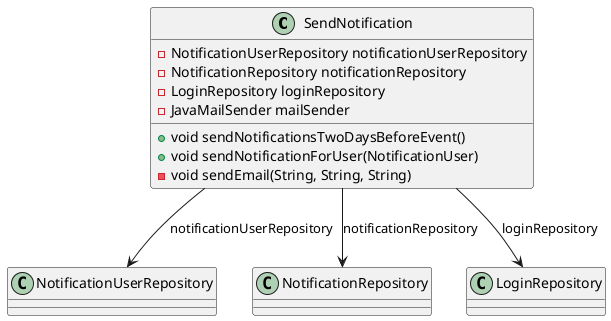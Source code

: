 @startuml Complete Service Notification Class Diagram

class SendNotification {
    - NotificationUserRepository notificationUserRepository
    - NotificationRepository notificationRepository
    - LoginRepository loginRepository
    - JavaMailSender mailSender
    + void sendNotificationsTwoDaysBeforeEvent()
    + void sendNotificationForUser(NotificationUser)
    - void sendEmail(String, String, String)
}

' Relationships
SendNotification --> NotificationUserRepository : notificationUserRepository
SendNotification --> NotificationRepository : notificationRepository
SendNotification --> LoginRepository : loginRepository

@enduml